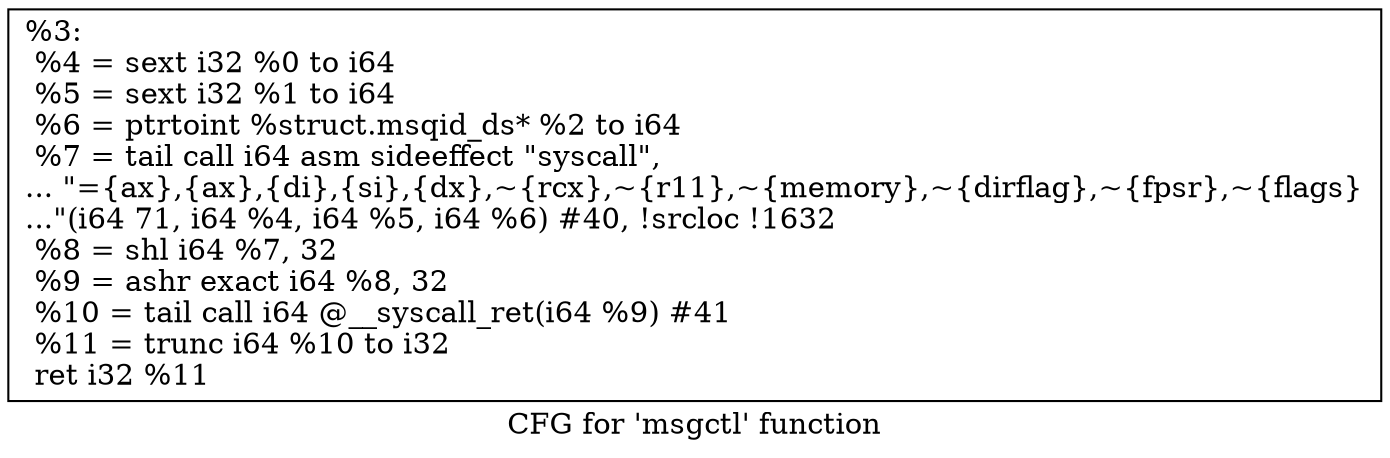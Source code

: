 digraph "CFG for 'msgctl' function" {
	label="CFG for 'msgctl' function";

	Node0x194a8a0 [shape=record,label="{%3:\l  %4 = sext i32 %0 to i64\l  %5 = sext i32 %1 to i64\l  %6 = ptrtoint %struct.msqid_ds* %2 to i64\l  %7 = tail call i64 asm sideeffect \"syscall\",\l... \"=\{ax\},\{ax\},\{di\},\{si\},\{dx\},~\{rcx\},~\{r11\},~\{memory\},~\{dirflag\},~\{fpsr\},~\{flags\}\l...\"(i64 71, i64 %4, i64 %5, i64 %6) #40, !srcloc !1632\l  %8 = shl i64 %7, 32\l  %9 = ashr exact i64 %8, 32\l  %10 = tail call i64 @__syscall_ret(i64 %9) #41\l  %11 = trunc i64 %10 to i32\l  ret i32 %11\l}"];
}
